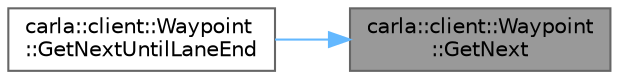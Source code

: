 digraph "carla::client::Waypoint::GetNext"
{
 // INTERACTIVE_SVG=YES
 // LATEX_PDF_SIZE
  bgcolor="transparent";
  edge [fontname=Helvetica,fontsize=10,labelfontname=Helvetica,labelfontsize=10];
  node [fontname=Helvetica,fontsize=10,shape=box,height=0.2,width=0.4];
  rankdir="RL";
  Node1 [id="Node000001",label="carla::client::Waypoint\l::GetNext",height=0.2,width=0.4,color="gray40", fillcolor="grey60", style="filled", fontcolor="black",tooltip=" "];
  Node1 -> Node2 [id="edge1_Node000001_Node000002",dir="back",color="steelblue1",style="solid",tooltip=" "];
  Node2 [id="Node000002",label="carla::client::Waypoint\l::GetNextUntilLaneEnd",height=0.2,width=0.4,color="grey40", fillcolor="white", style="filled",URL="$dd/dff/classcarla_1_1client_1_1Waypoint.html#ad5c3e3ad6a455ce99d5aa51a9d501231",tooltip="Returns a list of waypoints separated by distance from the current waypoint to the end of the lane"];
}
